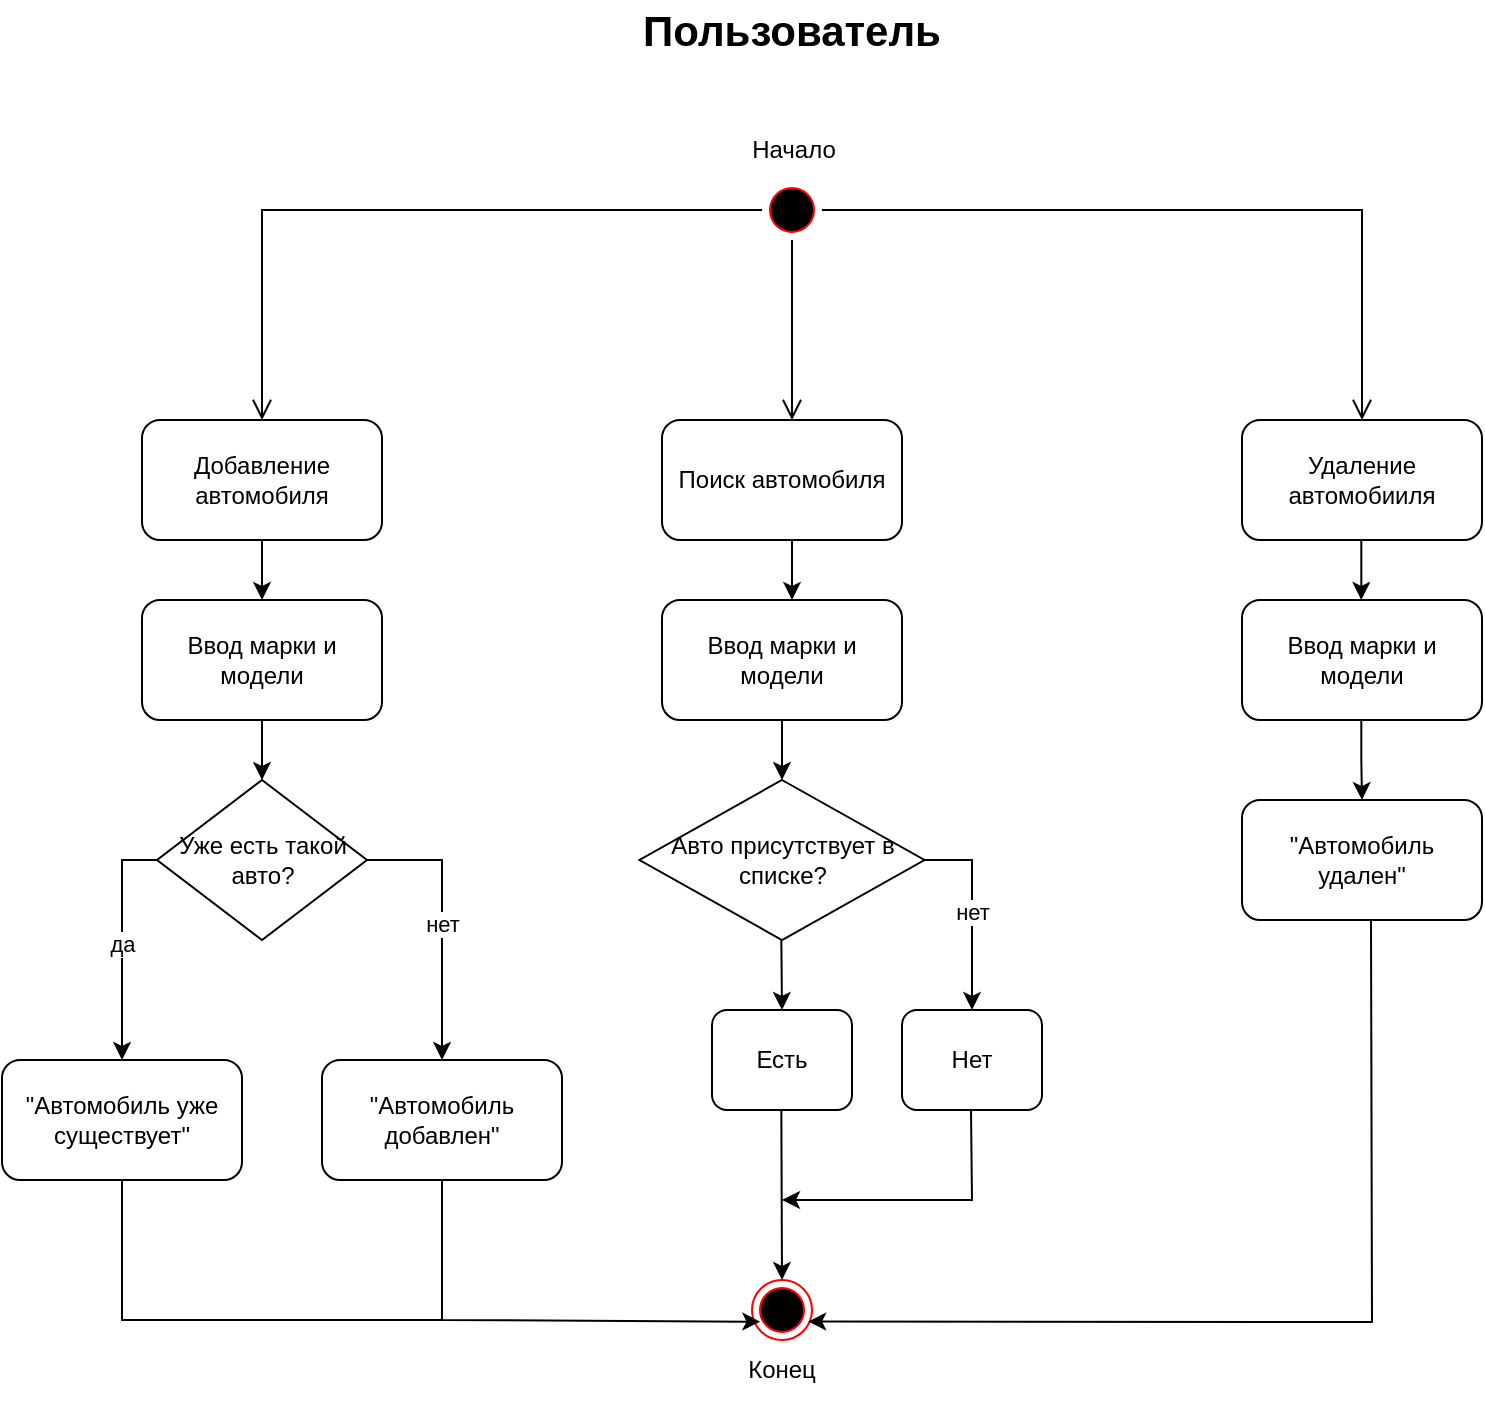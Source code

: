 <mxfile version="24.2.5" type="device">
  <diagram name="Page-1" id="c4acf3e9-155e-7222-9cf6-157b1a14988f">
    <mxGraphModel dx="910" dy="553" grid="1" gridSize="10" guides="1" tooltips="1" connect="1" arrows="1" fold="1" page="1" pageScale="1" pageWidth="850" pageHeight="1100" background="none" math="0" shadow="0">
      <root>
        <mxCell id="0" />
        <mxCell id="1" parent="0" />
        <mxCell id="HdmNUJecQGEQemo0GyfY-1" value="Пользователь" style="text;html=1;align=center;verticalAlign=middle;whiteSpace=wrap;rounded=0;fontSize=21;fontStyle=1" parent="1" vertex="1">
          <mxGeometry x="395" y="20" width="60" height="30" as="geometry" />
        </mxCell>
        <mxCell id="HdmNUJecQGEQemo0GyfY-2" value="" style="ellipse;html=1;shape=endState;fillColor=#000000;strokeColor=#ff0000;" parent="1" vertex="1">
          <mxGeometry x="405" y="660" width="30" height="30" as="geometry" />
        </mxCell>
        <mxCell id="HdmNUJecQGEQemo0GyfY-4" value="" style="ellipse;html=1;shape=startState;fillColor=#000000;strokeColor=#ff0000;" parent="1" vertex="1">
          <mxGeometry x="410" y="110" width="30" height="30" as="geometry" />
        </mxCell>
        <mxCell id="HdmNUJecQGEQemo0GyfY-5" value="" style="edgeStyle=orthogonalEdgeStyle;html=1;verticalAlign=bottom;endArrow=open;endSize=8;strokeColor=#000000;rounded=0;entryX=0.5;entryY=0;entryDx=0;entryDy=0;" parent="1" source="HdmNUJecQGEQemo0GyfY-4" target="HdmNUJecQGEQemo0GyfY-8" edge="1">
          <mxGeometry relative="1" as="geometry">
            <mxPoint x="425" y="200" as="targetPoint" />
          </mxGeometry>
        </mxCell>
        <mxCell id="HdmNUJecQGEQemo0GyfY-6" value="Начало" style="text;html=1;align=center;verticalAlign=middle;whiteSpace=wrap;rounded=0;" parent="1" vertex="1">
          <mxGeometry x="395.5" y="80" width="60" height="30" as="geometry" />
        </mxCell>
        <mxCell id="HdmNUJecQGEQemo0GyfY-7" value="Конец" style="text;html=1;align=center;verticalAlign=middle;whiteSpace=wrap;rounded=0;" parent="1" vertex="1">
          <mxGeometry x="390" y="690" width="60" height="30" as="geometry" />
        </mxCell>
        <mxCell id="HdmNUJecQGEQemo0GyfY-8" value="Добавление автомобиля" style="rounded=1;whiteSpace=wrap;html=1;" parent="1" vertex="1">
          <mxGeometry x="100" y="230" width="120" height="60" as="geometry" />
        </mxCell>
        <mxCell id="HdmNUJecQGEQemo0GyfY-9" value="Уже есть такой авто?" style="rhombus;whiteSpace=wrap;html=1;" parent="1" vertex="1">
          <mxGeometry x="107.5" y="410" width="105" height="80" as="geometry" />
        </mxCell>
        <mxCell id="HdmNUJecQGEQemo0GyfY-10" value="&quot;Автомобиль уже существует&quot;" style="rounded=1;whiteSpace=wrap;html=1;" parent="1" vertex="1">
          <mxGeometry x="30" y="550" width="120" height="60" as="geometry" />
        </mxCell>
        <mxCell id="HdmNUJecQGEQemo0GyfY-11" value="&quot;Автомобиль добавлен&quot;" style="rounded=1;whiteSpace=wrap;html=1;fontStyle=0" parent="1" vertex="1">
          <mxGeometry x="190" y="550" width="120" height="60" as="geometry" />
        </mxCell>
        <mxCell id="HdmNUJecQGEQemo0GyfY-12" value="Поиск автомобиля" style="rounded=1;whiteSpace=wrap;html=1;" parent="1" vertex="1">
          <mxGeometry x="360" y="230" width="120" height="60" as="geometry" />
        </mxCell>
        <mxCell id="HdmNUJecQGEQemo0GyfY-13" value="Удаление автомобииля" style="rounded=1;whiteSpace=wrap;html=1;" parent="1" vertex="1">
          <mxGeometry x="650" y="230" width="120" height="60" as="geometry" />
        </mxCell>
        <mxCell id="HdmNUJecQGEQemo0GyfY-14" value="" style="edgeStyle=orthogonalEdgeStyle;html=1;verticalAlign=bottom;endArrow=open;endSize=8;strokeColor=#000000;rounded=0;exitX=0.5;exitY=1;exitDx=0;exitDy=0;" parent="1" source="HdmNUJecQGEQemo0GyfY-4" edge="1">
          <mxGeometry relative="1" as="geometry">
            <mxPoint x="425" y="230" as="targetPoint" />
            <mxPoint x="420" y="135" as="sourcePoint" />
            <Array as="points">
              <mxPoint x="425" y="230" />
            </Array>
          </mxGeometry>
        </mxCell>
        <mxCell id="HdmNUJecQGEQemo0GyfY-15" value="" style="edgeStyle=orthogonalEdgeStyle;html=1;verticalAlign=bottom;endArrow=open;endSize=8;strokeColor=#000000;rounded=0;entryX=0.5;entryY=0;entryDx=0;entryDy=0;exitX=1;exitY=0.5;exitDx=0;exitDy=0;" parent="1" source="HdmNUJecQGEQemo0GyfY-4" target="HdmNUJecQGEQemo0GyfY-13" edge="1">
          <mxGeometry relative="1" as="geometry">
            <mxPoint x="170" y="240" as="targetPoint" />
            <mxPoint x="420" y="135" as="sourcePoint" />
          </mxGeometry>
        </mxCell>
        <mxCell id="HdmNUJecQGEQemo0GyfY-16" value="Ввод марки и модели" style="rounded=1;whiteSpace=wrap;html=1;" parent="1" vertex="1">
          <mxGeometry x="100" y="320" width="120" height="60" as="geometry" />
        </mxCell>
        <mxCell id="HdmNUJecQGEQemo0GyfY-17" value="Ввод марки и модели" style="rounded=1;whiteSpace=wrap;html=1;" parent="1" vertex="1">
          <mxGeometry x="360" y="320" width="120" height="60" as="geometry" />
        </mxCell>
        <mxCell id="HdmNUJecQGEQemo0GyfY-18" value="Ввод марки и модели" style="rounded=1;whiteSpace=wrap;html=1;" parent="1" vertex="1">
          <mxGeometry x="650" y="320" width="120" height="60" as="geometry" />
        </mxCell>
        <mxCell id="HdmNUJecQGEQemo0GyfY-19" value="&quot;Автомобиль удален&quot;" style="rounded=1;whiteSpace=wrap;html=1;fontStyle=0" parent="1" vertex="1">
          <mxGeometry x="650" y="420" width="120" height="60" as="geometry" />
        </mxCell>
        <mxCell id="HdmNUJecQGEQemo0GyfY-20" value="Авто присутствует в списке?" style="rhombus;whiteSpace=wrap;html=1;" parent="1" vertex="1">
          <mxGeometry x="348.75" y="410" width="142.5" height="80" as="geometry" />
        </mxCell>
        <mxCell id="HdmNUJecQGEQemo0GyfY-21" value="Нет" style="rounded=1;whiteSpace=wrap;html=1;fontStyle=0" parent="1" vertex="1">
          <mxGeometry x="480" y="525" width="70" height="50" as="geometry" />
        </mxCell>
        <mxCell id="HdmNUJecQGEQemo0GyfY-22" value="Есть" style="rounded=1;whiteSpace=wrap;html=1;fontStyle=0" parent="1" vertex="1">
          <mxGeometry x="385" y="525" width="70" height="50" as="geometry" />
        </mxCell>
        <mxCell id="HdmNUJecQGEQemo0GyfY-23" value="" style="endArrow=classic;html=1;rounded=0;exitX=0.5;exitY=1;exitDx=0;exitDy=0;entryX=0.5;entryY=0;entryDx=0;entryDy=0;" parent="1" source="HdmNUJecQGEQemo0GyfY-8" target="HdmNUJecQGEQemo0GyfY-16" edge="1">
          <mxGeometry width="50" height="50" relative="1" as="geometry">
            <mxPoint x="260" y="310" as="sourcePoint" />
            <mxPoint x="310" y="260" as="targetPoint" />
            <Array as="points">
              <mxPoint x="160" y="310" />
            </Array>
          </mxGeometry>
        </mxCell>
        <mxCell id="HdmNUJecQGEQemo0GyfY-24" value="" style="endArrow=classic;html=1;rounded=0;entryX=0.5;entryY=0;entryDx=0;entryDy=0;exitX=0.5;exitY=1;exitDx=0;exitDy=0;" parent="1" source="HdmNUJecQGEQemo0GyfY-16" target="HdmNUJecQGEQemo0GyfY-9" edge="1">
          <mxGeometry width="50" height="50" relative="1" as="geometry">
            <mxPoint x="300" y="470" as="sourcePoint" />
            <mxPoint x="170" y="330" as="targetPoint" />
          </mxGeometry>
        </mxCell>
        <mxCell id="HdmNUJecQGEQemo0GyfY-25" value="да" style="endArrow=classic;html=1;rounded=0;exitX=0;exitY=0.5;exitDx=0;exitDy=0;entryX=0.5;entryY=0;entryDx=0;entryDy=0;" parent="1" source="HdmNUJecQGEQemo0GyfY-9" target="HdmNUJecQGEQemo0GyfY-10" edge="1">
          <mxGeometry width="50" height="50" relative="1" as="geometry">
            <mxPoint x="80" y="550" as="sourcePoint" />
            <mxPoint x="130" y="500" as="targetPoint" />
            <Array as="points">
              <mxPoint x="90" y="450" />
            </Array>
          </mxGeometry>
        </mxCell>
        <mxCell id="HdmNUJecQGEQemo0GyfY-26" value="нет" style="endArrow=classic;html=1;rounded=0;exitX=1;exitY=0.5;exitDx=0;exitDy=0;entryX=0.5;entryY=0;entryDx=0;entryDy=0;" parent="1" source="HdmNUJecQGEQemo0GyfY-9" edge="1">
          <mxGeometry width="50" height="50" relative="1" as="geometry">
            <mxPoint x="268" y="450" as="sourcePoint" />
            <mxPoint x="250" y="550" as="targetPoint" />
            <Array as="points">
              <mxPoint x="250" y="450" />
            </Array>
          </mxGeometry>
        </mxCell>
        <mxCell id="HdmNUJecQGEQemo0GyfY-27" value="" style="endArrow=classic;html=1;rounded=0;exitX=0.5;exitY=1;exitDx=0;exitDy=0;entryX=0.5;entryY=0;entryDx=0;entryDy=0;" parent="1" edge="1">
          <mxGeometry width="50" height="50" relative="1" as="geometry">
            <mxPoint x="425" y="290" as="sourcePoint" />
            <mxPoint x="425" y="320" as="targetPoint" />
            <Array as="points">
              <mxPoint x="425" y="310" />
            </Array>
          </mxGeometry>
        </mxCell>
        <mxCell id="HdmNUJecQGEQemo0GyfY-30" value="нет" style="endArrow=classic;html=1;rounded=0;exitX=1;exitY=0.5;exitDx=0;exitDy=0;entryX=0.5;entryY=0;entryDx=0;entryDy=0;" parent="1" target="HdmNUJecQGEQemo0GyfY-21" edge="1">
          <mxGeometry width="50" height="50" relative="1" as="geometry">
            <mxPoint x="491.25" y="450" as="sourcePoint" />
            <mxPoint x="528.25" y="550" as="targetPoint" />
            <Array as="points">
              <mxPoint x="515" y="450" />
            </Array>
          </mxGeometry>
        </mxCell>
        <mxCell id="HdmNUJecQGEQemo0GyfY-32" value="" style="endArrow=classic;html=1;rounded=0;exitX=0.5;exitY=1;exitDx=0;exitDy=0;entryX=0.5;entryY=0;entryDx=0;entryDy=0;" parent="1" source="HdmNUJecQGEQemo0GyfY-17" target="HdmNUJecQGEQemo0GyfY-20" edge="1">
          <mxGeometry width="50" height="50" relative="1" as="geometry">
            <mxPoint x="435" y="300" as="sourcePoint" />
            <mxPoint x="435" y="330" as="targetPoint" />
            <Array as="points" />
          </mxGeometry>
        </mxCell>
        <mxCell id="HdmNUJecQGEQemo0GyfY-33" value="" style="endArrow=classic;html=1;rounded=0;exitX=0.5;exitY=1;exitDx=0;exitDy=0;entryX=0.5;entryY=0;entryDx=0;entryDy=0;" parent="1" target="HdmNUJecQGEQemo0GyfY-22" edge="1">
          <mxGeometry width="50" height="50" relative="1" as="geometry">
            <mxPoint x="419.67" y="490" as="sourcePoint" />
            <mxPoint x="419.67" y="520" as="targetPoint" />
            <Array as="points" />
          </mxGeometry>
        </mxCell>
        <mxCell id="HdmNUJecQGEQemo0GyfY-34" value="" style="endArrow=classic;html=1;rounded=0;exitX=0.5;exitY=1;exitDx=0;exitDy=0;entryX=0.5;entryY=0;entryDx=0;entryDy=0;" parent="1" target="HdmNUJecQGEQemo0GyfY-2" edge="1">
          <mxGeometry width="50" height="50" relative="1" as="geometry">
            <mxPoint x="419.67" y="575" as="sourcePoint" />
            <mxPoint x="420" y="610" as="targetPoint" />
            <Array as="points" />
          </mxGeometry>
        </mxCell>
        <mxCell id="HdmNUJecQGEQemo0GyfY-35" value="" style="endArrow=classic;html=1;rounded=0;exitX=0.5;exitY=1;exitDx=0;exitDy=0;" parent="1" edge="1">
          <mxGeometry width="50" height="50" relative="1" as="geometry">
            <mxPoint x="514.5" y="575" as="sourcePoint" />
            <mxPoint x="420" y="620" as="targetPoint" />
            <Array as="points">
              <mxPoint x="515" y="620" />
            </Array>
          </mxGeometry>
        </mxCell>
        <mxCell id="5CqSp_btODFI9DX68HB8-1" value="" style="endArrow=classic;html=1;rounded=0;exitX=0.5;exitY=1;exitDx=0;exitDy=0;entryX=0.139;entryY=0.695;entryDx=0;entryDy=0;entryPerimeter=0;" parent="1" source="HdmNUJecQGEQemo0GyfY-11" target="HdmNUJecQGEQemo0GyfY-2" edge="1">
          <mxGeometry width="50" height="50" relative="1" as="geometry">
            <mxPoint x="344.5" y="635" as="sourcePoint" />
            <mxPoint x="400" y="680" as="targetPoint" />
            <Array as="points">
              <mxPoint x="250" y="680" />
            </Array>
          </mxGeometry>
        </mxCell>
        <mxCell id="5CqSp_btODFI9DX68HB8-2" value="" style="endArrow=none;html=1;rounded=0;exitX=0.5;exitY=1;exitDx=0;exitDy=0;endFill=0;" parent="1" source="HdmNUJecQGEQemo0GyfY-10" edge="1">
          <mxGeometry width="50" height="50" relative="1" as="geometry">
            <mxPoint x="212" y="640" as="sourcePoint" />
            <mxPoint x="250" y="680" as="targetPoint" />
            <Array as="points">
              <mxPoint x="90" y="680" />
            </Array>
          </mxGeometry>
        </mxCell>
        <mxCell id="5CqSp_btODFI9DX68HB8-4" value="" style="endArrow=classic;html=1;rounded=0;exitX=0.5;exitY=1;exitDx=0;exitDy=0;entryX=0.5;entryY=0;entryDx=0;entryDy=0;" parent="1" edge="1">
          <mxGeometry width="50" height="50" relative="1" as="geometry">
            <mxPoint x="709.66" y="290" as="sourcePoint" />
            <mxPoint x="709.66" y="320" as="targetPoint" />
            <Array as="points">
              <mxPoint x="709.66" y="310" />
            </Array>
          </mxGeometry>
        </mxCell>
        <mxCell id="5CqSp_btODFI9DX68HB8-5" value="" style="endArrow=classic;html=1;rounded=0;exitX=0.5;exitY=1;exitDx=0;exitDy=0;entryX=0.5;entryY=0;entryDx=0;entryDy=0;" parent="1" target="HdmNUJecQGEQemo0GyfY-19" edge="1">
          <mxGeometry width="50" height="50" relative="1" as="geometry">
            <mxPoint x="709.66" y="380" as="sourcePoint" />
            <mxPoint x="709.66" y="410" as="targetPoint" />
            <Array as="points">
              <mxPoint x="709.66" y="400" />
            </Array>
          </mxGeometry>
        </mxCell>
        <mxCell id="5CqSp_btODFI9DX68HB8-6" value="" style="endArrow=classic;html=1;rounded=0;exitX=0.5;exitY=1;exitDx=0;exitDy=0;entryX=0.936;entryY=0.692;entryDx=0;entryDy=0;entryPerimeter=0;" parent="1" target="HdmNUJecQGEQemo0GyfY-2" edge="1">
          <mxGeometry width="50" height="50" relative="1" as="geometry">
            <mxPoint x="714.5" y="480" as="sourcePoint" />
            <mxPoint x="620" y="525" as="targetPoint" />
            <Array as="points">
              <mxPoint x="715" y="681" />
            </Array>
          </mxGeometry>
        </mxCell>
      </root>
    </mxGraphModel>
  </diagram>
</mxfile>

